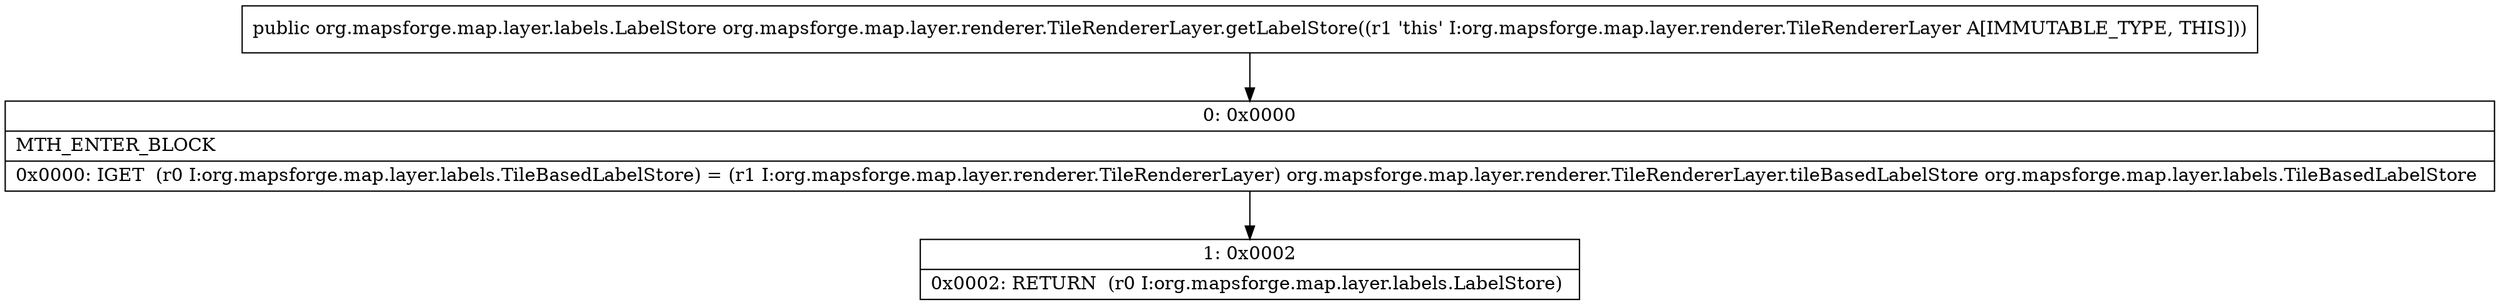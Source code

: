digraph "CFG fororg.mapsforge.map.layer.renderer.TileRendererLayer.getLabelStore()Lorg\/mapsforge\/map\/layer\/labels\/LabelStore;" {
Node_0 [shape=record,label="{0\:\ 0x0000|MTH_ENTER_BLOCK\l|0x0000: IGET  (r0 I:org.mapsforge.map.layer.labels.TileBasedLabelStore) = (r1 I:org.mapsforge.map.layer.renderer.TileRendererLayer) org.mapsforge.map.layer.renderer.TileRendererLayer.tileBasedLabelStore org.mapsforge.map.layer.labels.TileBasedLabelStore \l}"];
Node_1 [shape=record,label="{1\:\ 0x0002|0x0002: RETURN  (r0 I:org.mapsforge.map.layer.labels.LabelStore) \l}"];
MethodNode[shape=record,label="{public org.mapsforge.map.layer.labels.LabelStore org.mapsforge.map.layer.renderer.TileRendererLayer.getLabelStore((r1 'this' I:org.mapsforge.map.layer.renderer.TileRendererLayer A[IMMUTABLE_TYPE, THIS])) }"];
MethodNode -> Node_0;
Node_0 -> Node_1;
}

